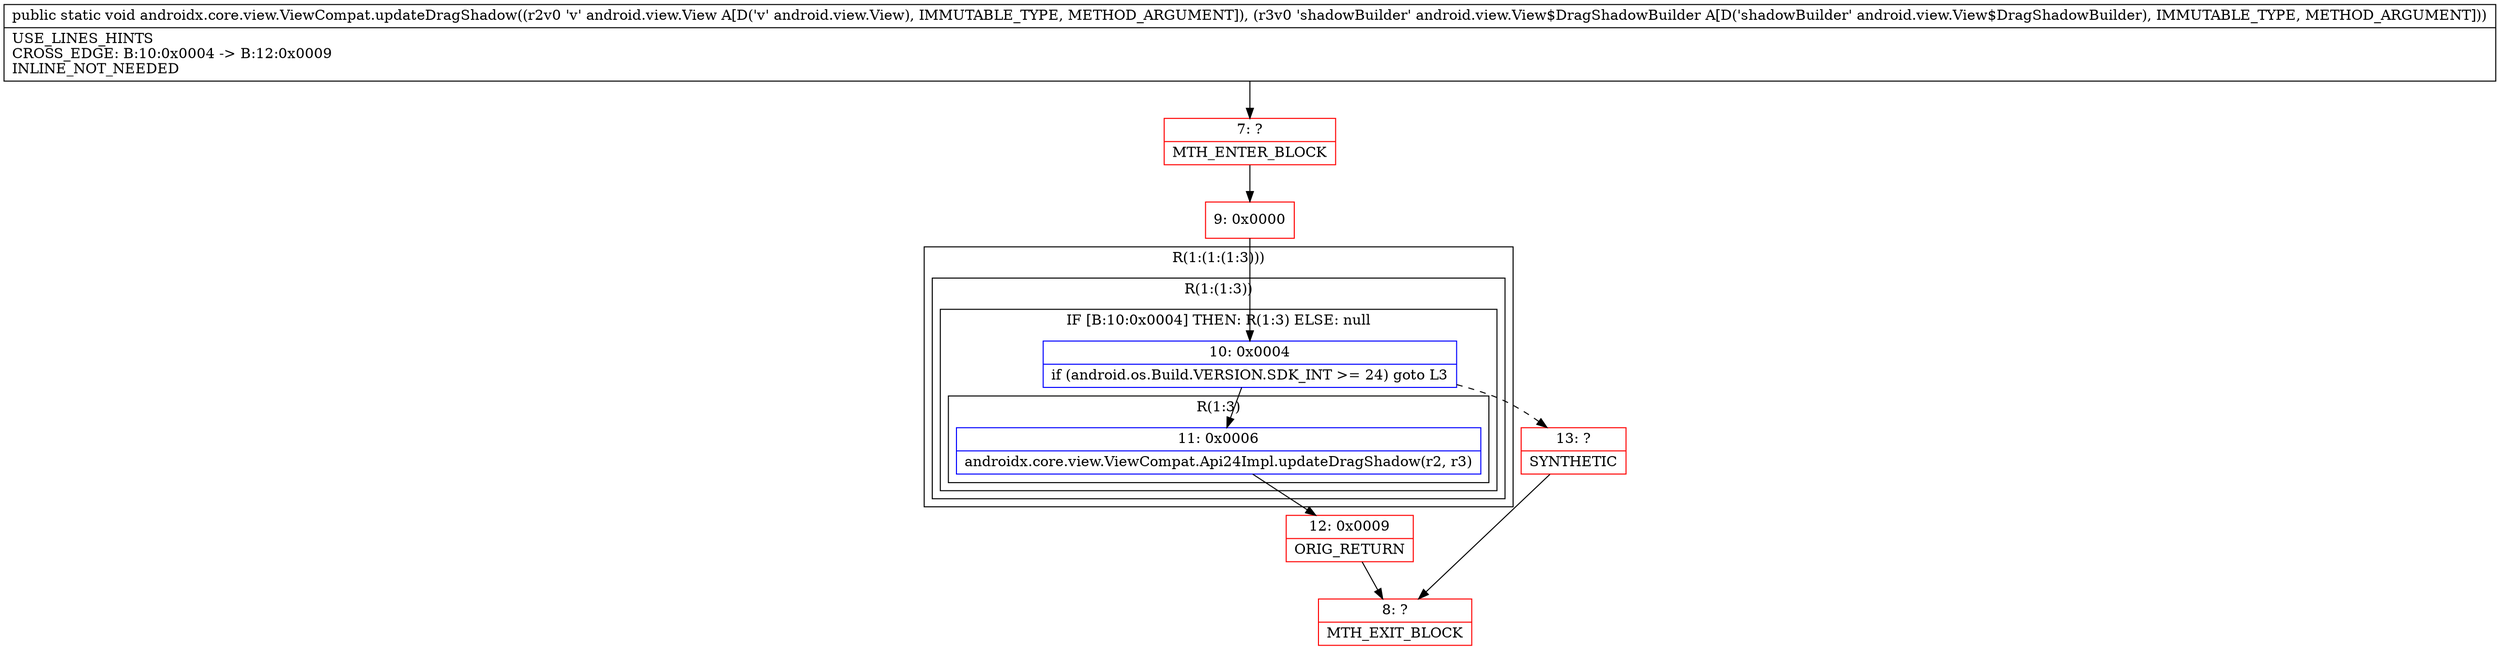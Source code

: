 digraph "CFG forandroidx.core.view.ViewCompat.updateDragShadow(Landroid\/view\/View;Landroid\/view\/View$DragShadowBuilder;)V" {
subgraph cluster_Region_800033494 {
label = "R(1:(1:(1:3)))";
node [shape=record,color=blue];
subgraph cluster_Region_1798055214 {
label = "R(1:(1:3))";
node [shape=record,color=blue];
subgraph cluster_IfRegion_1949210976 {
label = "IF [B:10:0x0004] THEN: R(1:3) ELSE: null";
node [shape=record,color=blue];
Node_10 [shape=record,label="{10\:\ 0x0004|if (android.os.Build.VERSION.SDK_INT \>= 24) goto L3\l}"];
subgraph cluster_Region_2026529657 {
label = "R(1:3)";
node [shape=record,color=blue];
Node_11 [shape=record,label="{11\:\ 0x0006|androidx.core.view.ViewCompat.Api24Impl.updateDragShadow(r2, r3)\l}"];
}
}
}
}
Node_7 [shape=record,color=red,label="{7\:\ ?|MTH_ENTER_BLOCK\l}"];
Node_9 [shape=record,color=red,label="{9\:\ 0x0000}"];
Node_12 [shape=record,color=red,label="{12\:\ 0x0009|ORIG_RETURN\l}"];
Node_8 [shape=record,color=red,label="{8\:\ ?|MTH_EXIT_BLOCK\l}"];
Node_13 [shape=record,color=red,label="{13\:\ ?|SYNTHETIC\l}"];
MethodNode[shape=record,label="{public static void androidx.core.view.ViewCompat.updateDragShadow((r2v0 'v' android.view.View A[D('v' android.view.View), IMMUTABLE_TYPE, METHOD_ARGUMENT]), (r3v0 'shadowBuilder' android.view.View$DragShadowBuilder A[D('shadowBuilder' android.view.View$DragShadowBuilder), IMMUTABLE_TYPE, METHOD_ARGUMENT]))  | USE_LINES_HINTS\lCROSS_EDGE: B:10:0x0004 \-\> B:12:0x0009\lINLINE_NOT_NEEDED\l}"];
MethodNode -> Node_7;Node_10 -> Node_11;
Node_10 -> Node_13[style=dashed];
Node_11 -> Node_12;
Node_7 -> Node_9;
Node_9 -> Node_10;
Node_12 -> Node_8;
Node_13 -> Node_8;
}

